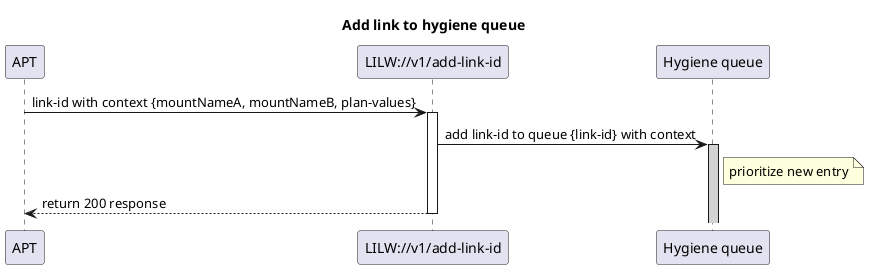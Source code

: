 
@startuml im001_addLinkToHygieneQueue

title Add link to hygiene queue

participant "APT" as APT
participant "LILW://v1/add-link-id" as addLinkId
participant "Hygiene queue" as LILW_hygieneQueue

APT -> addLinkId : link-id with context {mountNameA, mountNameB, plan-values}
activate addLinkId

addLinkId -> LILW_hygieneQueue : add link-id to queue {link-id} with context
activate LILW_hygieneQueue #LightGrey
note right of LILW_hygieneQueue: prioritize new entry
addLinkId --> APT : return 200 response
deactivate addLinkId

@enduml

